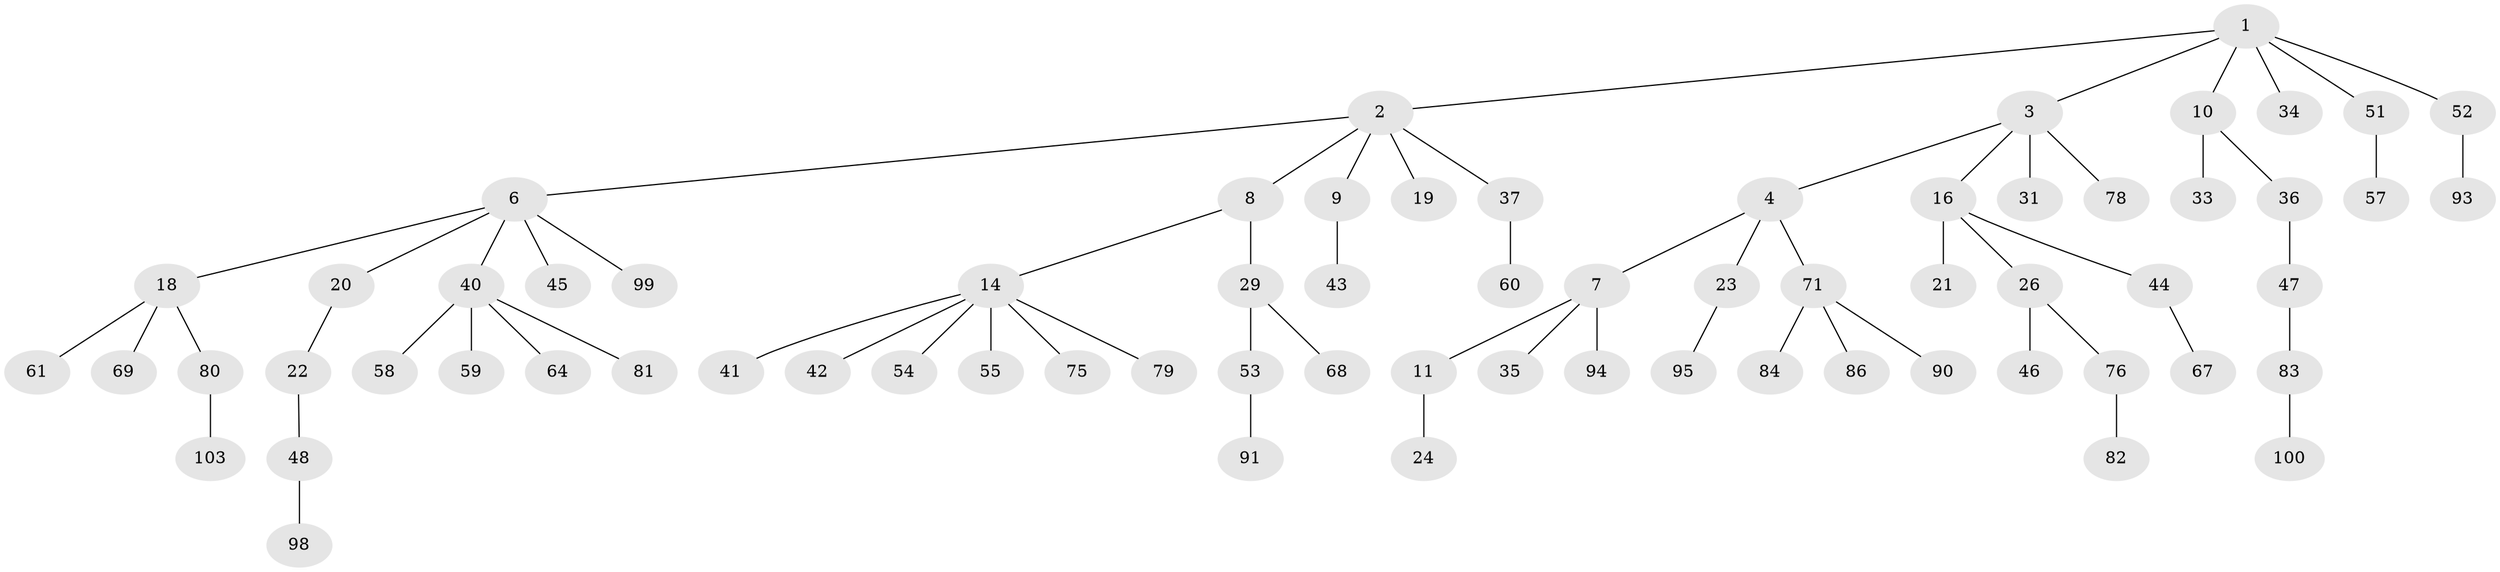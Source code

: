 // original degree distribution, {6: 0.019417475728155338, 3: 0.1553398058252427, 5: 0.038834951456310676, 4: 0.05825242718446602, 2: 0.24271844660194175, 1: 0.4854368932038835}
// Generated by graph-tools (version 1.1) at 2025/42/03/06/25 10:42:02]
// undirected, 70 vertices, 69 edges
graph export_dot {
graph [start="1"]
  node [color=gray90,style=filled];
  1 [super="+27"];
  2 [super="+5"];
  3 [super="+13"];
  4;
  6 [super="+15"];
  7 [super="+12"];
  8 [super="+70"];
  9 [super="+28"];
  10 [super="+25"];
  11 [super="+65"];
  14 [super="+39"];
  16 [super="+17"];
  18 [super="+32"];
  19 [super="+73"];
  20 [super="+85"];
  21;
  22 [super="+92"];
  23 [super="+96"];
  24 [super="+77"];
  26 [super="+38"];
  29 [super="+30"];
  31;
  33;
  34;
  35;
  36;
  37;
  40 [super="+49"];
  41;
  42;
  43 [super="+56"];
  44 [super="+50"];
  45;
  46;
  47 [super="+74"];
  48 [super="+62"];
  51;
  52;
  53 [super="+88"];
  54;
  55;
  57 [super="+66"];
  58 [super="+63"];
  59;
  60 [super="+97"];
  61 [super="+72"];
  64;
  67;
  68;
  69;
  71 [super="+89"];
  75;
  76;
  78;
  79;
  80 [super="+87"];
  81;
  82;
  83 [super="+102"];
  84;
  86;
  90;
  91;
  93 [super="+101"];
  94;
  95;
  98;
  99;
  100;
  103;
  1 -- 2;
  1 -- 3;
  1 -- 10;
  1 -- 34;
  1 -- 51;
  1 -- 52;
  2 -- 6;
  2 -- 19;
  2 -- 37;
  2 -- 8;
  2 -- 9;
  3 -- 4;
  3 -- 16;
  3 -- 78;
  3 -- 31;
  4 -- 7;
  4 -- 23;
  4 -- 71;
  6 -- 99;
  6 -- 18;
  6 -- 20;
  6 -- 40;
  6 -- 45;
  7 -- 11;
  7 -- 94;
  7 -- 35;
  8 -- 14;
  8 -- 29;
  9 -- 43;
  10 -- 36;
  10 -- 33;
  11 -- 24;
  14 -- 75;
  14 -- 54;
  14 -- 55;
  14 -- 41;
  14 -- 42;
  14 -- 79;
  16 -- 44;
  16 -- 26;
  16 -- 21;
  18 -- 61;
  18 -- 69;
  18 -- 80;
  20 -- 22;
  22 -- 48;
  23 -- 95;
  26 -- 46;
  26 -- 76;
  29 -- 53;
  29 -- 68;
  36 -- 47;
  37 -- 60;
  40 -- 58;
  40 -- 64;
  40 -- 81;
  40 -- 59;
  44 -- 67;
  47 -- 83;
  48 -- 98;
  51 -- 57;
  52 -- 93;
  53 -- 91;
  71 -- 84;
  71 -- 86;
  71 -- 90;
  76 -- 82;
  80 -- 103;
  83 -- 100;
}
